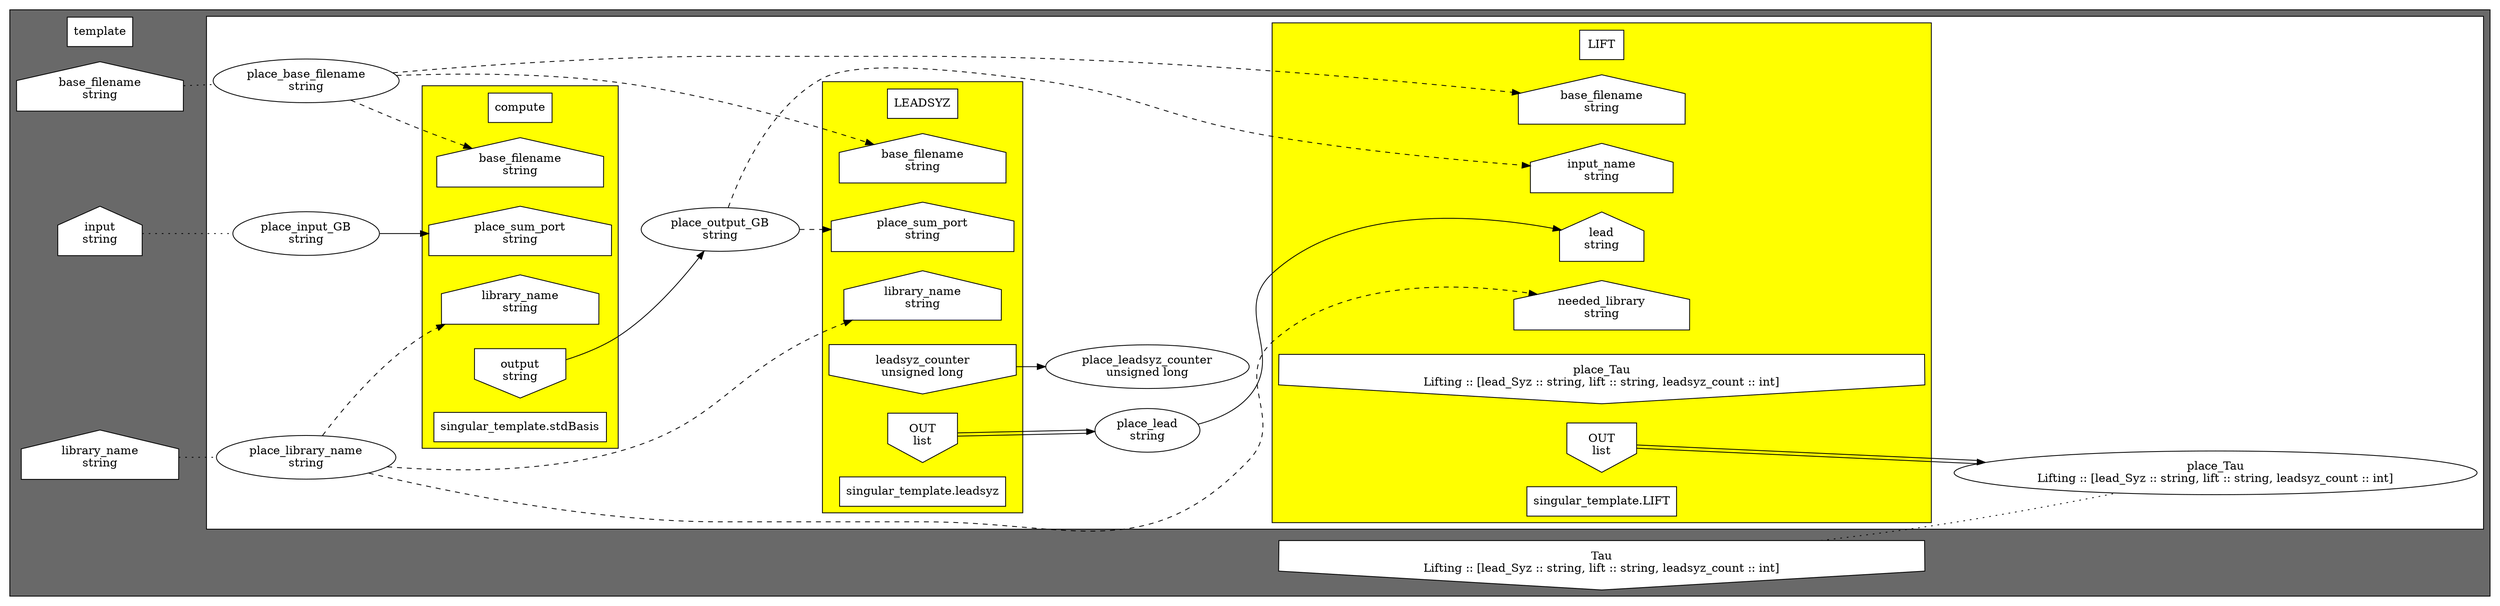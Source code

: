 digraph "template" {
compound=true
rankdir=LR
  subgraph cluster_0 {
    n0_condition [shape = "record", label = "template", style = "filled", fillcolor = "white"]
    n0_port_0 [shape = "house", label = "base_filename\nstring", style = "filled", fillcolor = "white"]
    n0_port_1 [shape = "house", label = "library_name\nstring", style = "filled", fillcolor = "white"]
    n0_port_2 [shape = "house", label = "input\nstring", style = "filled", fillcolor = "white"]
    n0_port_3 [shape = "invhouse", label = "Tau\nLifting :: [lead_Syz :: string, lift :: string, leadsyz_count :: int]", style = "filled", fillcolor = "white"]
    subgraph cluster_net_0 {
      n0_place_0 [shape = "ellipse", label = "place_input_GB\nstring", style = "filled", fillcolor = "white"]
      n0_place_1 [shape = "ellipse", label = "place_base_filename\nstring", style = "filled", fillcolor = "white"]
      n0_place_2 [shape = "ellipse", label = "place_lead\nstring", style = "filled", fillcolor = "white"]
      n0_place_3 [shape = "ellipse", label = "place_library_name\nstring", style = "filled", fillcolor = "white"]
      n0_place_4 [shape = "ellipse", label = "place_leadsyz_counter\nunsigned long", style = "filled", fillcolor = "white"]
      n0_place_5 [shape = "ellipse", label = "place_output_GB\nstring", style = "filled", fillcolor = "white"]
      n0_place_6 [shape = "ellipse", label = "place_Tau\nLifting :: [lead_Syz :: string, lift :: string, leadsyz_count :: int]", style = "filled", fillcolor = "white"]
      subgraph cluster_1 {
        n1_condition [shape = "record", label = "LIFT", style = "filled", fillcolor = "white"]
        n1_port_0 [shape = "house", label = "needed_library\nstring", style = "filled", fillcolor = "white"]
        n1_port_1 [shape = "house", label = "base_filename\nstring", style = "filled", fillcolor = "white"]
        n1_port_2 [shape = "house", label = "lead\nstring", style = "filled", fillcolor = "white"]
        n1_port_3 [shape = "house", label = "input_name\nstring", style = "filled", fillcolor = "white"]
        n1_port_4 [shape = "invhouse", label = "place_Tau\nLifting :: [lead_Syz :: string, lift :: string, leadsyz_count :: int]", style = "filled", fillcolor = "white"]
        n1_port_5 [shape = "invhouse", label = "OUT\nlist", style = "filled", fillcolor = "white"]
        n1_modcall [shape = "box", label = "singular_template.LIFT", style = "filled", fillcolor = "white"]
        bgcolor = "yellow"
      } /* cluster_1 == LIFT */
      n1_port_5 -> n0_place_6 [color = "black:invis:black"]
      n0_place_2 -> n1_port_2
      n0_place_5 -> n1_port_3 [style = "dashed"]
      n0_place_1 -> n1_port_1 [style = "dashed"]
      n0_place_3 -> n1_port_0 [style = "dashed"]
      subgraph cluster_2 {
        n2_condition [shape = "record", label = "LEADSYZ", style = "filled", fillcolor = "white"]
        n2_port_0 [shape = "house", label = "library_name\nstring", style = "filled", fillcolor = "white"]
        n2_port_1 [shape = "house", label = "base_filename\nstring", style = "filled", fillcolor = "white"]
        n2_port_2 [shape = "house", label = "place_sum_port\nstring", style = "filled", fillcolor = "white"]
        n2_port_3 [shape = "invhouse", label = "OUT\nlist", style = "filled", fillcolor = "white"]
        n2_port_4 [shape = "invhouse", label = "leadsyz_counter\nunsigned long", style = "filled", fillcolor = "white"]
        n2_modcall [shape = "box", label = "singular_template.leadsyz", style = "filled", fillcolor = "white"]
        bgcolor = "yellow"
      } /* cluster_2 == LEADSYZ */
      n2_port_4 -> n0_place_4
      n2_port_3 -> n0_place_2 [color = "black:invis:black"]
      n0_place_5 -> n2_port_2 [style = "dashed"]
      n0_place_1 -> n2_port_1 [style = "dashed"]
      n0_place_3 -> n2_port_0 [style = "dashed"]
      subgraph cluster_3 {
        n3_condition [shape = "record", label = "compute", style = "filled", fillcolor = "white"]
        n3_port_0 [shape = "house", label = "library_name\nstring", style = "filled", fillcolor = "white"]
        n3_port_1 [shape = "house", label = "base_filename\nstring", style = "filled", fillcolor = "white"]
        n3_port_2 [shape = "house", label = "place_sum_port\nstring", style = "filled", fillcolor = "white"]
        n3_port_3 [shape = "invhouse", label = "output\nstring", style = "filled", fillcolor = "white"]
        n3_modcall [shape = "box", label = "singular_template.stdBasis", style = "filled", fillcolor = "white"]
        bgcolor = "yellow"
      } /* cluster_3 == compute */
      n3_port_3 -> n0_place_5
      n0_place_0 -> n3_port_2
      n0_place_1 -> n3_port_1 [style = "dashed"]
      n0_place_3 -> n3_port_0 [style = "dashed"]
      bgcolor = "white"
    } /* cluster_net_0 */
    n0_port_0 -> n0_place_1 [style = "dotted", dir = "none"]
    n0_port_1 -> n0_place_3 [style = "dotted", dir = "none"]
    n0_port_2 -> n0_place_0 [style = "dotted", dir = "none"]
    n0_port_3 -> n0_place_6 [style = "dotted", dir = "none"]
    bgcolor = "dimgray"
  } /* cluster_0 == template */
} /* template */
